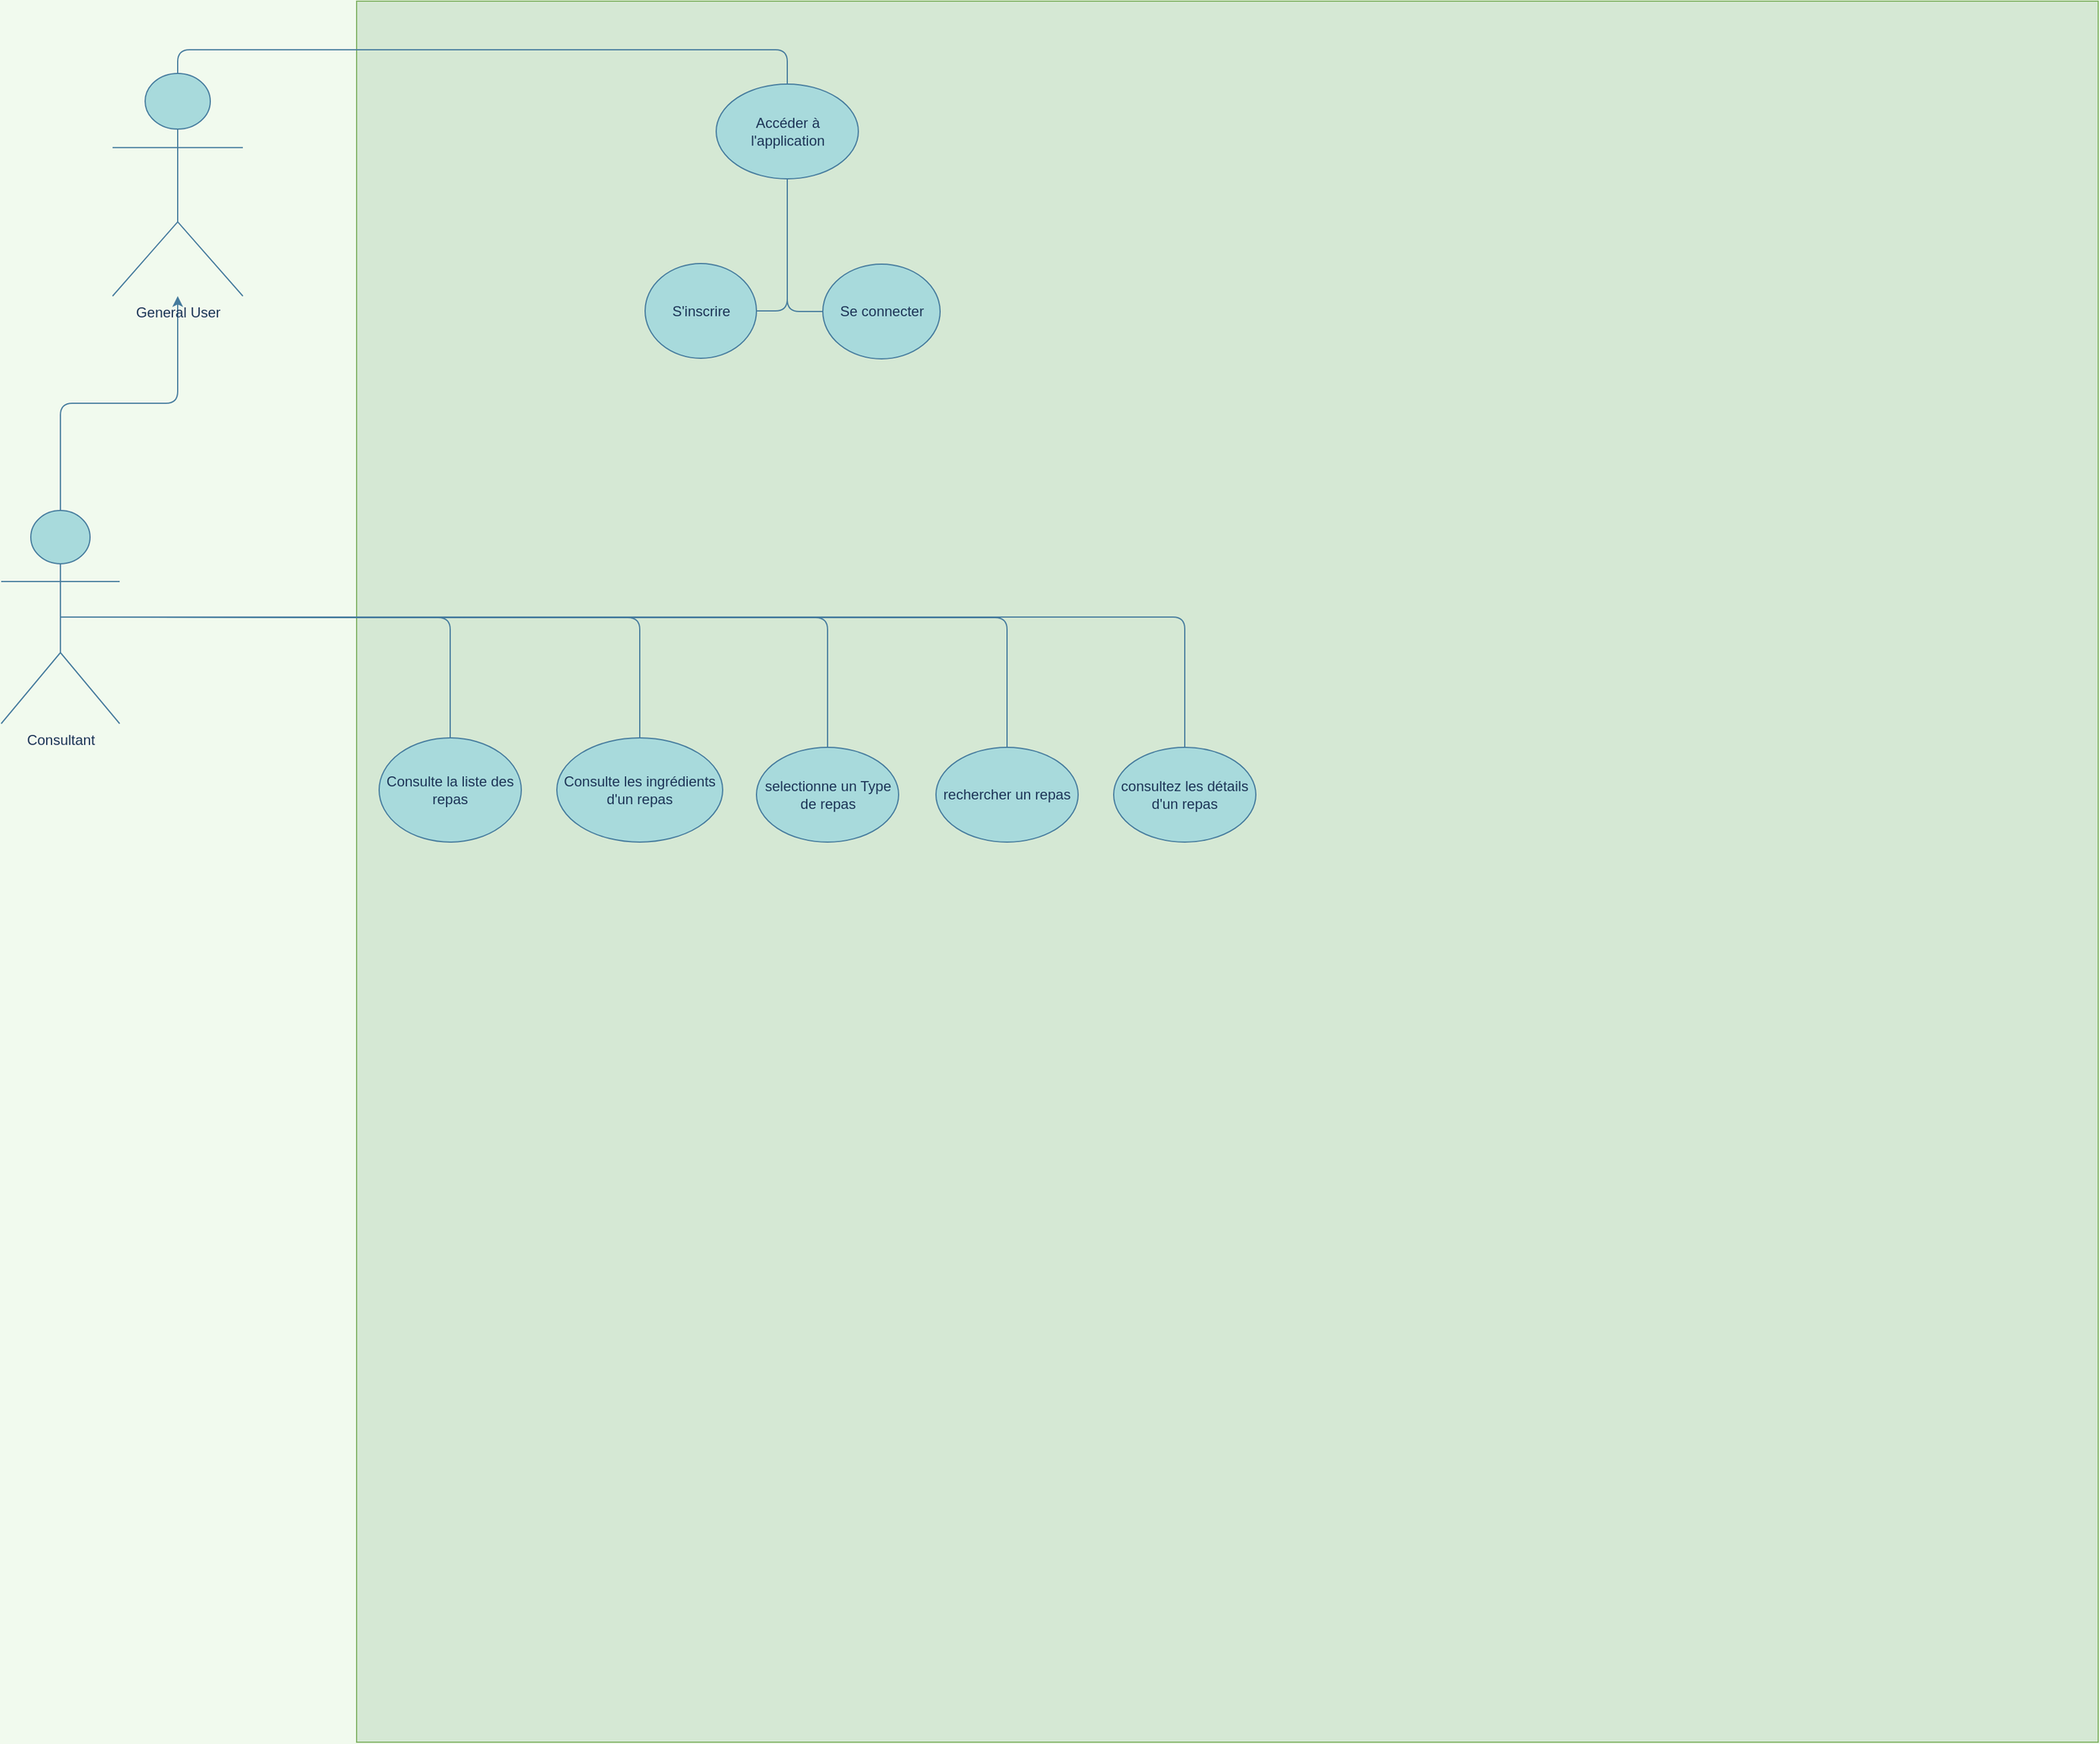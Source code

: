 <mxfile version="19.0.0" type="device"><diagram id="MBaRUB-hln_AznwmOInj" name="Page-1"><mxGraphModel dx="2249" dy="2047" grid="1" gridSize="10" guides="1" tooltips="1" connect="1" arrows="1" fold="1" page="1" pageScale="1" pageWidth="827" pageHeight="1169" background="#F1FAEE" math="0" shadow="0"><root><mxCell id="0"/><mxCell id="1" parent="0"/><mxCell id="reLelavS8kDe21vv0apt-178" value="" style="whiteSpace=wrap;html=1;aspect=fixed;rounded=0;sketch=0;fillColor=#d5e8d4;strokeColor=#82b366;" parent="1" vertex="1"><mxGeometry x="-229" y="-540" width="1470" height="1470" as="geometry"/></mxCell><mxCell id="reLelavS8kDe21vv0apt-21" value="selectionne un Type de repas" style="ellipse;whiteSpace=wrap;html=1;fillColor=#A8DADC;strokeColor=#457B9D;fontColor=#1D3557;" parent="1" vertex="1"><mxGeometry x="108.5" y="90" width="120" height="80" as="geometry"/></mxCell><mxCell id="reLelavS8kDe21vv0apt-25" value="rechercher un repas" style="ellipse;whiteSpace=wrap;html=1;fillColor=#A8DADC;strokeColor=#457B9D;fontColor=#1D3557;" parent="1" vertex="1"><mxGeometry x="260" y="90" width="120" height="80" as="geometry"/></mxCell><mxCell id="reLelavS8kDe21vv0apt-26" value="Accéder à l'application" style="ellipse;whiteSpace=wrap;html=1;fillColor=#A8DADC;strokeColor=#457B9D;fontColor=#1D3557;" parent="1" vertex="1"><mxGeometry x="74.5" y="-470" width="120" height="80" as="geometry"/></mxCell><mxCell id="reLelavS8kDe21vv0apt-81" style="edgeStyle=orthogonalEdgeStyle;orthogonalLoop=1;jettySize=auto;html=1;exitX=1;exitY=0.5;exitDx=0;exitDy=0;labelBackgroundColor=#F1FAEE;strokeColor=#457B9D;fontColor=#1D3557;endArrow=none;endFill=0;" parent="1" source="reLelavS8kDe21vv0apt-27" target="reLelavS8kDe21vv0apt-26" edge="1"><mxGeometry relative="1" as="geometry"/></mxCell><mxCell id="reLelavS8kDe21vv0apt-27" value="S'inscrire" style="ellipse;whiteSpace=wrap;html=1;fillColor=#A8DADC;strokeColor=#457B9D;fontColor=#1D3557;" parent="1" vertex="1"><mxGeometry x="14.5" y="-318.5" width="94" height="80" as="geometry"/></mxCell><mxCell id="reLelavS8kDe21vv0apt-82" style="edgeStyle=orthogonalEdgeStyle;orthogonalLoop=1;jettySize=auto;html=1;exitX=0;exitY=0.5;exitDx=0;exitDy=0;entryX=0.5;entryY=1;entryDx=0;entryDy=0;labelBackgroundColor=#F1FAEE;strokeColor=#457B9D;fontColor=#1D3557;endArrow=none;endFill=0;" parent="1" source="reLelavS8kDe21vv0apt-28" target="reLelavS8kDe21vv0apt-26" edge="1"><mxGeometry relative="1" as="geometry"/></mxCell><mxCell id="reLelavS8kDe21vv0apt-28" value="Se connecter" style="ellipse;whiteSpace=wrap;html=1;fillColor=#A8DADC;strokeColor=#457B9D;fontColor=#1D3557;" parent="1" vertex="1"><mxGeometry x="164.5" y="-318" width="99" height="80" as="geometry"/></mxCell><mxCell id="reLelavS8kDe21vv0apt-30" value="Consulte les ingrédients d'un repas" style="ellipse;whiteSpace=wrap;html=1;fillColor=#A8DADC;strokeColor=#457B9D;fontColor=#1D3557;" parent="1" vertex="1"><mxGeometry x="-60" y="82" width="140" height="88" as="geometry"/></mxCell><mxCell id="reLelavS8kDe21vv0apt-95" style="edgeStyle=orthogonalEdgeStyle;orthogonalLoop=1;jettySize=auto;html=1;exitX=0.5;exitY=0.5;exitDx=0;exitDy=0;exitPerimeter=0;entryX=0.5;entryY=0;entryDx=0;entryDy=0;labelBackgroundColor=#F1FAEE;strokeColor=#457B9D;fontColor=#1D3557;endArrow=none;endFill=0;" parent="1" target="reLelavS8kDe21vv0apt-30" edge="1"><mxGeometry relative="1" as="geometry"><mxPoint x="-479" y="-20" as="sourcePoint"/></mxGeometry></mxCell><mxCell id="reLelavS8kDe21vv0apt-98" style="edgeStyle=orthogonalEdgeStyle;orthogonalLoop=1;jettySize=auto;html=1;entryX=0.5;entryY=0;entryDx=0;entryDy=0;labelBackgroundColor=#F1FAEE;strokeColor=#457B9D;fontColor=#1D3557;endArrow=none;endFill=0;" parent="1" target="reLelavS8kDe21vv0apt-25" edge="1"><mxGeometry relative="1" as="geometry"><mxPoint x="-429" y="-20" as="sourcePoint"/></mxGeometry></mxCell><mxCell id="reLelavS8kDe21vv0apt-104" style="edgeStyle=orthogonalEdgeStyle;orthogonalLoop=1;jettySize=auto;html=1;entryX=0.5;entryY=0;entryDx=0;entryDy=0;labelBackgroundColor=#F1FAEE;strokeColor=#457B9D;fontColor=#1D3557;endArrow=none;endFill=0;" parent="1" target="reLelavS8kDe21vv0apt-68" edge="1"><mxGeometry relative="1" as="geometry"><mxPoint x="-429" y="-20" as="sourcePoint"/></mxGeometry></mxCell><mxCell id="reLelavS8kDe21vv0apt-118" style="edgeStyle=orthogonalEdgeStyle;curved=0;rounded=1;sketch=0;orthogonalLoop=1;jettySize=auto;html=1;exitX=0.5;exitY=0.5;exitDx=0;exitDy=0;exitPerimeter=0;entryX=0.5;entryY=0;entryDx=0;entryDy=0;fontColor=#1D3557;endArrow=none;endFill=0;strokeColor=#457B9D;fillColor=#A8DADC;labelBackgroundColor=#F1FAEE;" parent="1" target="reLelavS8kDe21vv0apt-21" edge="1"><mxGeometry relative="1" as="geometry"><mxPoint x="-479" y="-20" as="sourcePoint"/></mxGeometry></mxCell><mxCell id="reLelavS8kDe21vv0apt-187" style="edgeStyle=orthogonalEdgeStyle;curved=0;rounded=1;sketch=0;orthogonalLoop=1;jettySize=auto;html=1;fontColor=#1D3557;endArrow=classic;endFill=1;strokeColor=#457B9D;fillColor=#A8DADC;" parent="1" source="reLelavS8kDe21vv0apt-34" target="reLelavS8kDe21vv0apt-123" edge="1"><mxGeometry relative="1" as="geometry"/></mxCell><mxCell id="HCpTIOYmStM_Gn5EpFwT-2" style="edgeStyle=orthogonalEdgeStyle;rounded=1;orthogonalLoop=1;jettySize=auto;html=1;exitX=0.5;exitY=0.5;exitDx=0;exitDy=0;exitPerimeter=0;strokeColor=#457B9D;endArrow=none;endFill=0;" edge="1" parent="1" source="reLelavS8kDe21vv0apt-34" target="HCpTIOYmStM_Gn5EpFwT-1"><mxGeometry relative="1" as="geometry"/></mxCell><mxCell id="reLelavS8kDe21vv0apt-34" value="Consultant" style="shape=umlActor;verticalLabelPosition=bottom;verticalAlign=top;html=1;outlineConnect=0;fillColor=#A8DADC;strokeColor=#457B9D;fontColor=#1D3557;" parent="1" vertex="1"><mxGeometry x="-529" y="-110" width="100" height="180" as="geometry"/></mxCell><mxCell id="reLelavS8kDe21vv0apt-68" value="Consulte la liste des repas" style="ellipse;whiteSpace=wrap;html=1;fillColor=#A8DADC;strokeColor=#457B9D;fontColor=#1D3557;" parent="1" vertex="1"><mxGeometry x="-210" y="82" width="120" height="88" as="geometry"/></mxCell><mxCell id="reLelavS8kDe21vv0apt-128" style="edgeStyle=orthogonalEdgeStyle;curved=0;rounded=1;sketch=0;orthogonalLoop=1;jettySize=auto;html=1;exitX=0.5;exitY=0;exitDx=0;exitDy=0;exitPerimeter=0;entryX=0.5;entryY=0;entryDx=0;entryDy=0;fontColor=#1D3557;endArrow=none;endFill=0;strokeColor=#457B9D;fillColor=#A8DADC;" parent="1" source="reLelavS8kDe21vv0apt-123" target="reLelavS8kDe21vv0apt-26" edge="1"><mxGeometry relative="1" as="geometry"/></mxCell><mxCell id="reLelavS8kDe21vv0apt-123" value="General User" style="shape=umlActor;verticalLabelPosition=bottom;verticalAlign=top;html=1;outlineConnect=0;rounded=0;sketch=0;fontColor=#1D3557;strokeColor=#457B9D;fillColor=#A8DADC;" parent="1" vertex="1"><mxGeometry x="-435" y="-479" width="110" height="188" as="geometry"/></mxCell><mxCell id="HCpTIOYmStM_Gn5EpFwT-1" value="consultez les détails d'un repas" style="ellipse;whiteSpace=wrap;html=1;fillColor=#A8DADC;strokeColor=#457B9D;fontColor=#1D3557;" vertex="1" parent="1"><mxGeometry x="410" y="90" width="120" height="80" as="geometry"/></mxCell></root></mxGraphModel></diagram></mxfile>